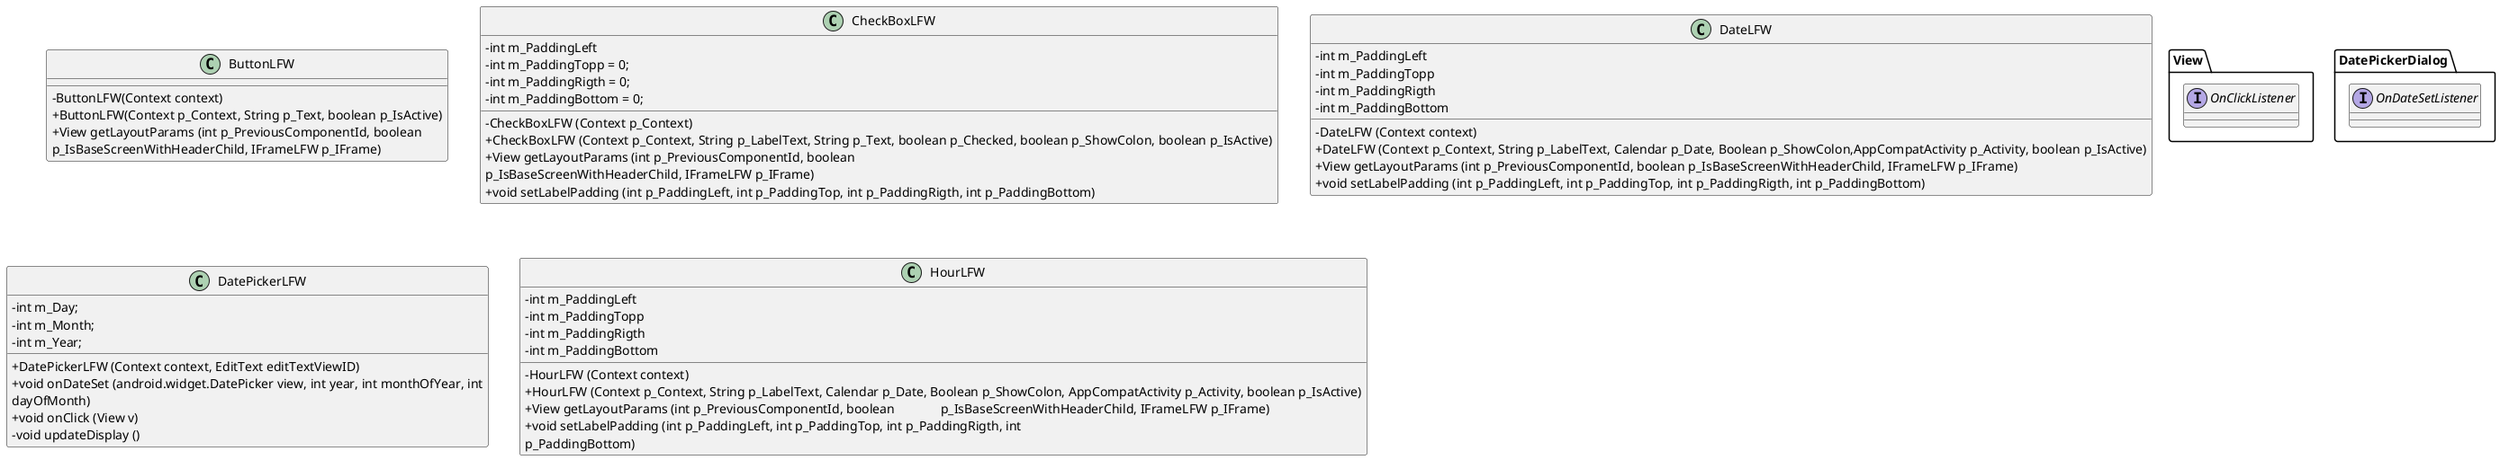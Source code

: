 @startuml
skinparam classAttributeIconSize 0
class ButtonLFW {
-ButtonLFW(Context context)
+ButtonLFW(Context p_Context, String p_Text, boolean p_IsActive)
+View getLayoutParams (int p_PreviousComponentId, boolean
            p_IsBaseScreenWithHeaderChild, IFrameLFW p_IFrame)
}

class CheckBoxLFW{
-CheckBoxLFW (Context p_Context)
+CheckBoxLFW (Context p_Context, String p_LabelText, String p_Text, boolean p_Checked, boolean p_ShowColon, boolean p_IsActive)
+View getLayoutParams (int p_PreviousComponentId, boolean
             p_IsBaseScreenWithHeaderChild, IFrameLFW p_IFrame)
+void setLabelPadding (int p_PaddingLeft, int p_PaddingTop, int p_PaddingRigth, int p_PaddingBottom)

-int m_PaddingLeft
-int m_PaddingTopp = 0;
-int m_PaddingRigth = 0;
-int m_PaddingBottom = 0;
'-TextView m_LabelTextView;  Lembrar relacionamento
}

class DateLFW{
-DateLFW (Context context)
+DateLFW (Context p_Context, String p_LabelText, Calendar p_Date, Boolean p_ShowColon,AppCompatActivity p_Activity, boolean p_IsActive)
+View getLayoutParams (int p_PreviousComponentId, boolean p_IsBaseScreenWithHeaderChild, IFrameLFW p_IFrame)
+void setLabelPadding (int p_PaddingLeft, int p_PaddingTop, int p_PaddingRigth, int p_PaddingBottom)

- int m_PaddingLeft
-int m_PaddingTopp
-int m_PaddingRigth
-int m_PaddingBottom
'-TextView m_LabelTextView; Lembrar relacionamento
}

interface View.OnClickListener
interface DatePickerDialog.OnDateSetListener

class DatePickerLFW{
+ DatePickerLFW (Context context, EditText editTextViewID)
+ void onDateSet (android.widget.DatePicker view, int year, int monthOfYear, int
              dayOfMonth)
+ void onClick (View v)
- void updateDisplay ()

- int m_Day;
- int m_Month;
- int m_Year;
'- Context m_Context
'- EditText m_EditText;
}


class HourLFW{
- HourLFW (Context context)
+ HourLFW (Context p_Context, String p_LabelText, Calendar p_Date, Boolean p_ShowColon, AppCompatActivity p_Activity, boolean p_IsActive)
+ View getLayoutParams (int p_PreviousComponentId, boolean              p_IsBaseScreenWithHeaderChild, IFrameLFW p_IFrame)
+ void setLabelPadding (int p_PaddingLeft, int p_PaddingTop, int p_PaddingRigth, int
             p_PaddingBottom)

- int m_PaddingLeft
- int m_PaddingTopp
- int m_PaddingRigth
- int m_PaddingBottom
'TextView m_LabelTextView; Lembrar relacionamento
}



'abstract class AbstractList
'abstract AbstractCollection
'interface List
'interface Collection
'
'List <|-- AbstractList
'Collection <|-- AbstractCollection
'
'Collection <|- List
'AbstractCollection <|- AbstractList
'AbstractList <|-- ArrayList
'
'class ArrayList {
'Object[] elementData
'size()
'}
'
'enum TimeUnit {
'DAYS
'HOURS
'MINUTES
'}

@enduml